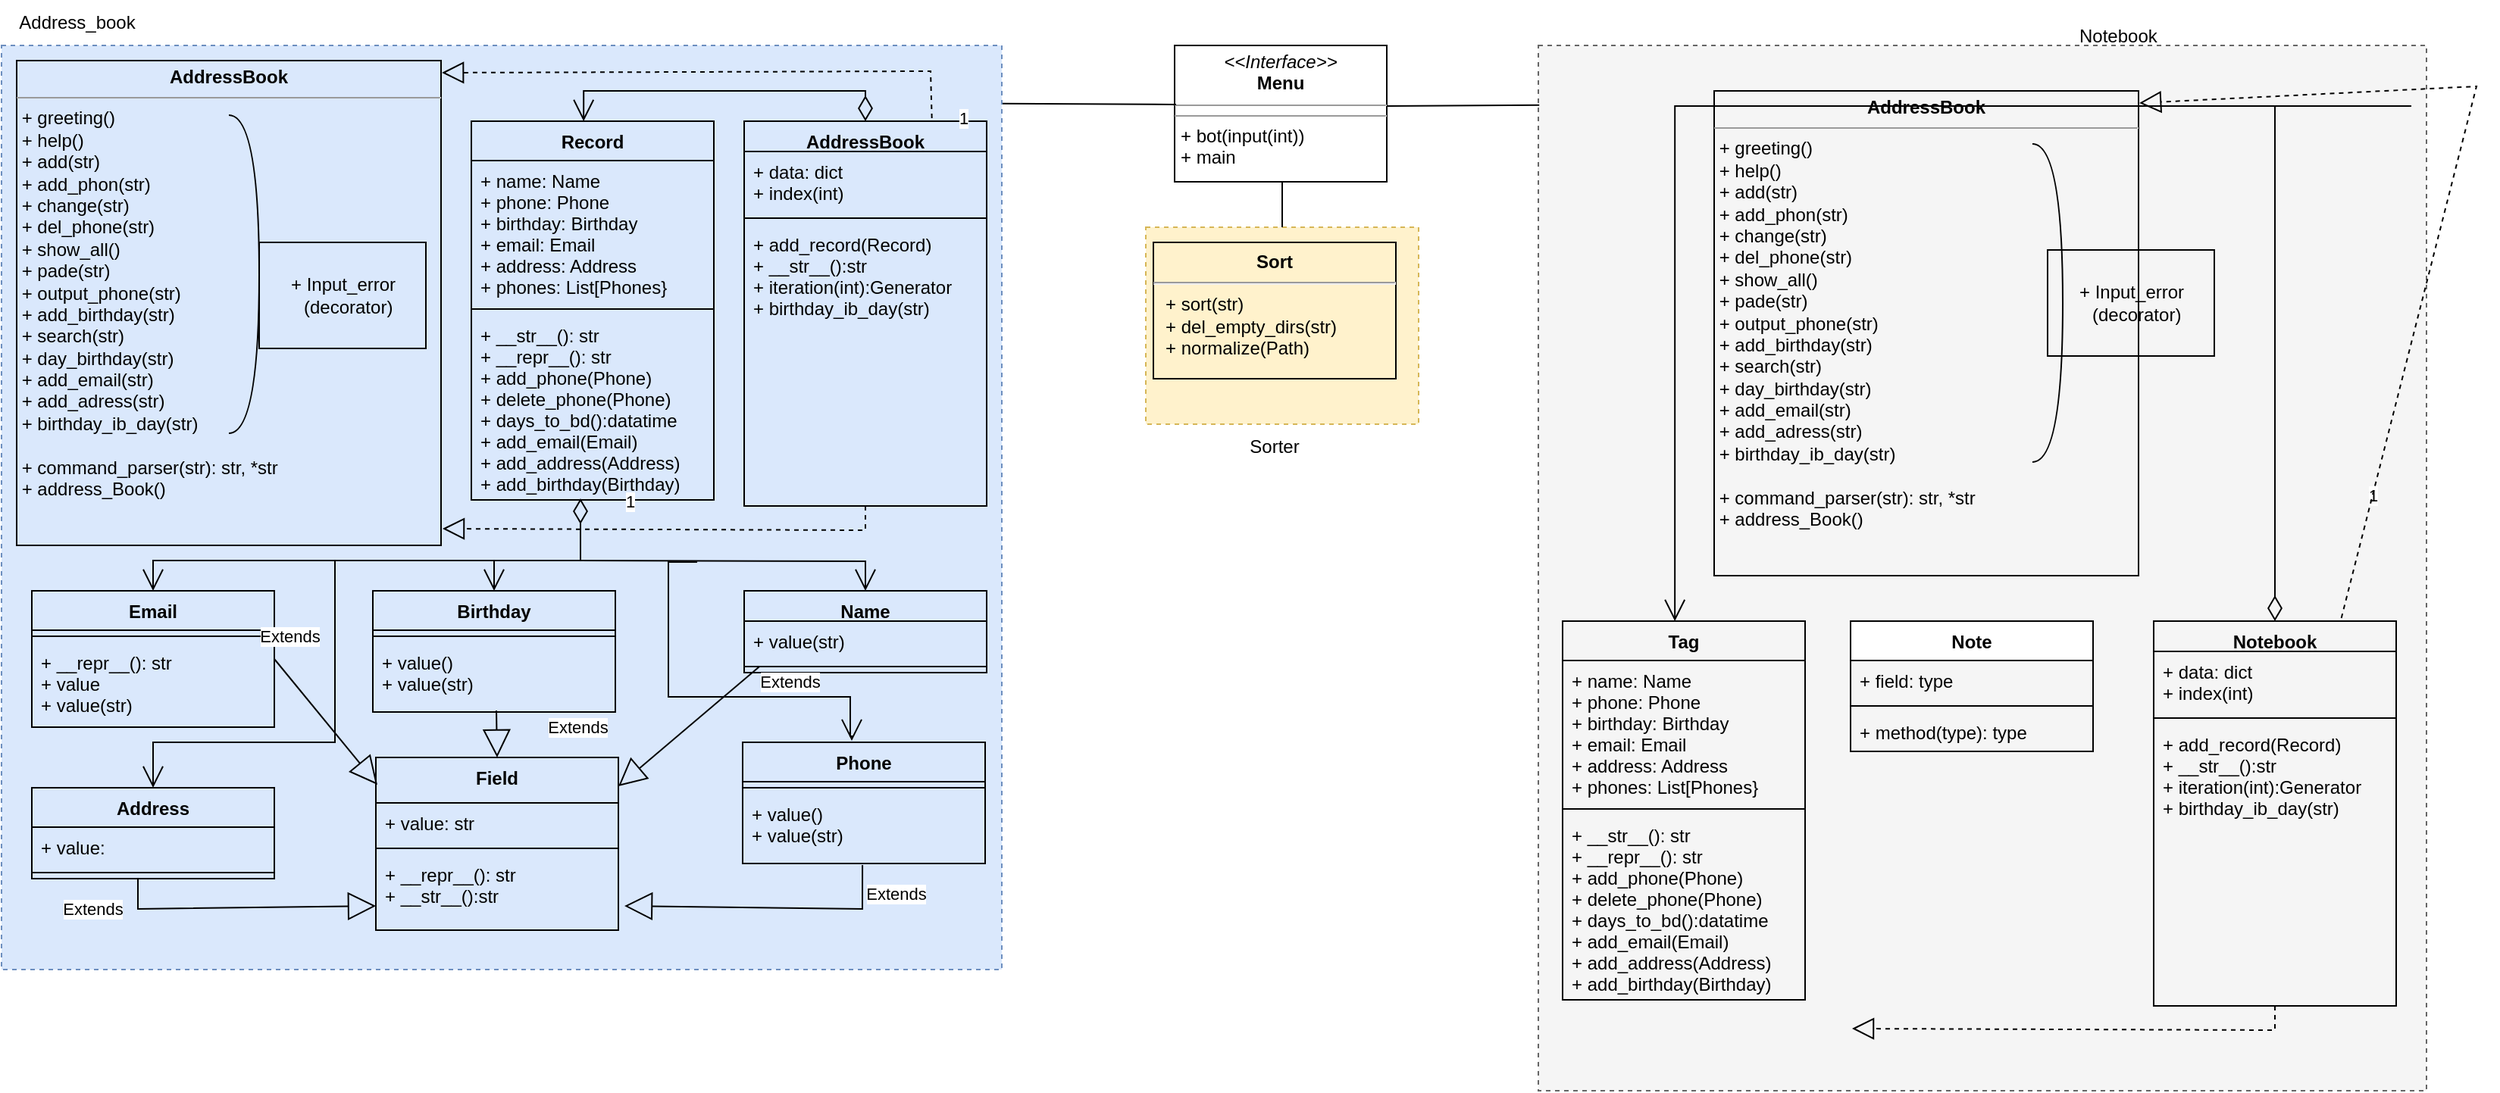<mxfile version="20.8.20" type="github">
  <diagram id="R2lEEEUBdFMjLlhIrx00" name="Page-1">
    <mxGraphModel dx="1303" dy="255" grid="1" gridSize="10" guides="1" tooltips="1" connect="1" arrows="1" fold="1" page="1" pageScale="1" pageWidth="850" pageHeight="1100" math="0" shadow="0" extFonts="Permanent Marker^https://fonts.googleapis.com/css?family=Permanent+Marker">
      <root>
        <mxCell id="0" />
        <mxCell id="1" parent="0" />
        <mxCell id="WKoIMvi9p1BWzZwJWIoY-1" value="&lt;p style=&quot;margin:0px;margin-top:4px;text-align:center;&quot;&gt;&lt;i&gt;&amp;lt;&amp;lt;Interface&amp;gt;&amp;gt;&lt;/i&gt;&lt;br&gt;&lt;b&gt;Menu&lt;/b&gt;&lt;br&gt;&lt;/p&gt;&lt;hr size=&quot;1&quot;&gt;&lt;hr size=&quot;1&quot;&gt;&lt;p style=&quot;margin:0px;margin-left:4px;&quot;&gt;+ bot(input(int))&lt;br&gt;+ main&lt;br&gt;&lt;/p&gt;" style="verticalAlign=top;align=left;overflow=fill;fontSize=12;fontFamily=Helvetica;html=1;" parent="1" vertex="1">
          <mxGeometry x="354" y="40" width="140" height="90" as="geometry" />
        </mxCell>
        <mxCell id="H_HPHrMYtquP8e00F-l--3" value="" style="html=1;dropTarget=0;dashed=1;fillColor=#fff2cc;strokeColor=#d6b656;" parent="1" vertex="1">
          <mxGeometry x="335" y="160" width="180" height="130" as="geometry" />
        </mxCell>
        <mxCell id="H_HPHrMYtquP8e00F-l--5" value="" style="html=1;dropTarget=0;dashed=1;fillColor=#f5f5f5;fontColor=#333333;strokeColor=#666666;" parent="1" vertex="1">
          <mxGeometry x="594" y="40" width="586" height="690" as="geometry" />
        </mxCell>
        <mxCell id="H_HPHrMYtquP8e00F-l--7" value="" style="endArrow=none;html=1;rounded=0;exitX=0.5;exitY=0;exitDx=0;exitDy=0;" parent="1" source="H_HPHrMYtquP8e00F-l--3" edge="1">
          <mxGeometry width="50" height="50" relative="1" as="geometry">
            <mxPoint x="375" y="180" as="sourcePoint" />
            <mxPoint x="425" y="130" as="targetPoint" />
          </mxGeometry>
        </mxCell>
        <mxCell id="H_HPHrMYtquP8e00F-l--8" value="" style="endArrow=none;html=1;rounded=0;entryX=0.007;entryY=0.433;entryDx=0;entryDy=0;entryPerimeter=0;exitX=0.999;exitY=0.063;exitDx=0;exitDy=0;exitPerimeter=0;" parent="1" target="WKoIMvi9p1BWzZwJWIoY-1" edge="1" source="H_HPHrMYtquP8e00F-l--10">
          <mxGeometry width="50" height="50" relative="1" as="geometry">
            <mxPoint x="100" y="80" as="sourcePoint" />
            <mxPoint x="320" y="110" as="targetPoint" />
          </mxGeometry>
        </mxCell>
        <mxCell id="H_HPHrMYtquP8e00F-l--10" value="" style="rounded=0;whiteSpace=wrap;html=1;dashed=1;fillColor=#dae8fc;strokeColor=#6c8ebf;" parent="1" vertex="1">
          <mxGeometry x="-420" y="40" width="660" height="610" as="geometry" />
        </mxCell>
        <mxCell id="H_HPHrMYtquP8e00F-l--11" value="Address_book" style="text;html=1;strokeColor=none;fillColor=none;align=center;verticalAlign=middle;whiteSpace=wrap;rounded=0;" parent="1" vertex="1">
          <mxGeometry x="-400" y="10" width="60" height="30" as="geometry" />
        </mxCell>
        <mxCell id="H_HPHrMYtquP8e00F-l--14" value="&lt;p style=&quot;margin:0px;margin-top:4px;text-align:center;&quot;&gt;&lt;b&gt;AddressBook&lt;/b&gt;&lt;br&gt;&lt;/p&gt;&lt;hr size=&quot;1&quot;&gt;&lt;div&gt;&amp;nbsp;+ greeting()&lt;/div&gt;&lt;div&gt;&amp;nbsp;+ help()&lt;/div&gt;&lt;div&gt;&amp;nbsp;+ add(str)&lt;/div&gt;&lt;div&gt;&amp;nbsp;+ add_phon(str)&lt;/div&gt;&lt;div&gt;&amp;nbsp;+ change(str)&lt;/div&gt;&lt;div&gt;&amp;nbsp;+ del_phone(str)&lt;/div&gt;&lt;div&gt;&amp;nbsp;+ show_all()&lt;/div&gt;&lt;div&gt;&amp;nbsp;+ pade(str)&lt;/div&gt;&lt;div&gt;&amp;nbsp;+ output_phone(str)&lt;/div&gt;&lt;div&gt;&amp;nbsp;+ add_birthday(str)&lt;/div&gt;&lt;div&gt;&amp;nbsp;+ search(str)&lt;/div&gt;&lt;div&gt;&amp;nbsp;+ day_birthday(str)&lt;/div&gt;&lt;div&gt;&amp;nbsp;+ add_email(str)&lt;/div&gt;&lt;div&gt;&amp;nbsp;+ add_adress(str)&lt;/div&gt;&lt;div&gt;&amp;nbsp;+ birthday_ib_day(str)&lt;/div&gt;&lt;div&gt;&lt;br&gt;&lt;/div&gt;&lt;div&gt;&amp;nbsp;+ command_parser(str): str, *str&lt;/div&gt;&lt;div&gt;&amp;nbsp;+ address_Book()&lt;br&gt;&lt;/div&gt;&lt;div&gt;&lt;br&gt;&lt;/div&gt;&lt;div&gt;&lt;br&gt;&lt;/div&gt;" style="verticalAlign=top;align=left;overflow=fill;fontSize=12;fontFamily=Helvetica;html=1;fillColor=none;" parent="1" vertex="1">
          <mxGeometry x="-410" y="50" width="280" height="320" as="geometry" />
        </mxCell>
        <mxCell id="H_HPHrMYtquP8e00F-l--15" value="&lt;div&gt;+ Input_error&lt;/div&gt;&lt;div&gt;&amp;nbsp; (decorator)&lt;/div&gt;" style="html=1;fillColor=none;" parent="1" vertex="1">
          <mxGeometry x="-250" y="170" width="110" height="70" as="geometry" />
        </mxCell>
        <mxCell id="H_HPHrMYtquP8e00F-l--17" value="" style="shape=requiredInterface;html=1;verticalLabelPosition=bottom;sketch=0;fillColor=none;" parent="1" vertex="1">
          <mxGeometry x="-270" y="86" width="20" height="210" as="geometry" />
        </mxCell>
        <mxCell id="H_HPHrMYtquP8e00F-l--18" value="Field" style="swimlane;fontStyle=1;align=center;verticalAlign=top;childLayout=stackLayout;horizontal=1;startSize=30;horizontalStack=0;resizeParent=1;resizeParentMax=0;resizeLast=0;collapsible=1;marginBottom=0;fillColor=none;" parent="1" vertex="1">
          <mxGeometry x="-173" y="510" width="160" height="114" as="geometry" />
        </mxCell>
        <mxCell id="H_HPHrMYtquP8e00F-l--19" value="+ value: str" style="text;strokeColor=none;fillColor=none;align=left;verticalAlign=top;spacingLeft=4;spacingRight=4;overflow=hidden;rotatable=0;points=[[0,0.5],[1,0.5]];portConstraint=eastwest;" parent="H_HPHrMYtquP8e00F-l--18" vertex="1">
          <mxGeometry y="30" width="160" height="26" as="geometry" />
        </mxCell>
        <mxCell id="H_HPHrMYtquP8e00F-l--20" value="" style="line;strokeWidth=1;fillColor=none;align=left;verticalAlign=middle;spacingTop=-1;spacingLeft=3;spacingRight=3;rotatable=0;labelPosition=right;points=[];portConstraint=eastwest;strokeColor=inherit;" parent="H_HPHrMYtquP8e00F-l--18" vertex="1">
          <mxGeometry y="56" width="160" height="8" as="geometry" />
        </mxCell>
        <mxCell id="PhKwyfngF-lpL9iXMEQt-24" value="Extends" style="endArrow=block;endSize=16;endFill=0;html=1;rounded=0;strokeWidth=1;entryX=0.5;entryY=0;entryDx=0;entryDy=0;" edge="1" parent="H_HPHrMYtquP8e00F-l--18" target="H_HPHrMYtquP8e00F-l--18">
          <mxGeometry x="-0.235" y="53" width="160" relative="1" as="geometry">
            <mxPoint x="79.5" y="-31" as="sourcePoint" />
            <mxPoint x="79.5" y="117" as="targetPoint" />
            <mxPoint as="offset" />
          </mxGeometry>
        </mxCell>
        <mxCell id="H_HPHrMYtquP8e00F-l--21" value="+ __repr__(): str&#xa;+ __str__():str&#xa;" style="text;strokeColor=none;fillColor=none;align=left;verticalAlign=top;spacingLeft=4;spacingRight=4;overflow=hidden;rotatable=0;points=[[0,0.5],[1,0.5]];portConstraint=eastwest;" parent="H_HPHrMYtquP8e00F-l--18" vertex="1">
          <mxGeometry y="64" width="160" height="50" as="geometry" />
        </mxCell>
        <mxCell id="PhKwyfngF-lpL9iXMEQt-18" style="edgeStyle=orthogonalEdgeStyle;rounded=0;orthogonalLoop=1;jettySize=auto;html=1;exitX=0.5;exitY=0;exitDx=0;exitDy=0;entryX=0.5;entryY=0;entryDx=0;entryDy=0;endSize=12;strokeWidth=1;endArrow=open;endFill=0;" edge="1" parent="1" target="H_HPHrMYtquP8e00F-l--22">
          <mxGeometry relative="1" as="geometry">
            <mxPoint x="-95" y="380" as="sourcePoint" />
          </mxGeometry>
        </mxCell>
        <mxCell id="H_HPHrMYtquP8e00F-l--22" value="Birthday" style="swimlane;fontStyle=1;align=center;verticalAlign=top;childLayout=stackLayout;horizontal=1;startSize=26;horizontalStack=0;resizeParent=1;resizeParentMax=0;resizeLast=0;collapsible=1;marginBottom=0;fillColor=none;" parent="1" vertex="1">
          <mxGeometry x="-175" y="400" width="160" height="80" as="geometry" />
        </mxCell>
        <mxCell id="H_HPHrMYtquP8e00F-l--24" value="" style="line;strokeWidth=1;fillColor=none;align=left;verticalAlign=middle;spacingTop=-1;spacingLeft=3;spacingRight=3;rotatable=0;labelPosition=right;points=[];portConstraint=eastwest;strokeColor=inherit;" parent="H_HPHrMYtquP8e00F-l--22" vertex="1">
          <mxGeometry y="26" width="160" height="8" as="geometry" />
        </mxCell>
        <mxCell id="H_HPHrMYtquP8e00F-l--25" value="+ value()&#xa;+ value(str)&#xa;" style="text;strokeColor=none;fillColor=none;align=left;verticalAlign=top;spacingLeft=4;spacingRight=4;overflow=hidden;rotatable=0;points=[[0,0.5],[1,0.5]];portConstraint=eastwest;" parent="H_HPHrMYtquP8e00F-l--22" vertex="1">
          <mxGeometry y="34" width="160" height="46" as="geometry" />
        </mxCell>
        <mxCell id="PhKwyfngF-lpL9iXMEQt-20" style="edgeStyle=orthogonalEdgeStyle;rounded=0;orthogonalLoop=1;jettySize=auto;html=1;exitX=0.5;exitY=0;exitDx=0;exitDy=0;strokeWidth=1;endArrow=open;endFill=0;endSize=12;entryX=0.5;entryY=0;entryDx=0;entryDy=0;" edge="1" parent="1" target="H_HPHrMYtquP8e00F-l--26">
          <mxGeometry relative="1" as="geometry">
            <mxPoint x="-200" y="380" as="sourcePoint" />
            <Array as="points">
              <mxPoint x="-200" y="500" />
              <mxPoint x="-320" y="500" />
            </Array>
          </mxGeometry>
        </mxCell>
        <mxCell id="H_HPHrMYtquP8e00F-l--26" value="Address" style="swimlane;fontStyle=1;align=center;verticalAlign=top;childLayout=stackLayout;horizontal=1;startSize=26;horizontalStack=0;resizeParent=1;resizeParentMax=0;resizeLast=0;collapsible=1;marginBottom=0;fillColor=none;" parent="1" vertex="1">
          <mxGeometry x="-400" y="530" width="160" height="60" as="geometry" />
        </mxCell>
        <mxCell id="H_HPHrMYtquP8e00F-l--27" value="+ value: " style="text;strokeColor=none;fillColor=none;align=left;verticalAlign=top;spacingLeft=4;spacingRight=4;overflow=hidden;rotatable=0;points=[[0,0.5],[1,0.5]];portConstraint=eastwest;" parent="H_HPHrMYtquP8e00F-l--26" vertex="1">
          <mxGeometry y="26" width="160" height="26" as="geometry" />
        </mxCell>
        <mxCell id="H_HPHrMYtquP8e00F-l--28" value="" style="line;strokeWidth=1;fillColor=none;align=left;verticalAlign=middle;spacingTop=-1;spacingLeft=3;spacingRight=3;rotatable=0;labelPosition=right;points=[];portConstraint=eastwest;strokeColor=inherit;" parent="H_HPHrMYtquP8e00F-l--26" vertex="1">
          <mxGeometry y="52" width="160" height="8" as="geometry" />
        </mxCell>
        <mxCell id="H_HPHrMYtquP8e00F-l--38" value="Email" style="swimlane;fontStyle=1;align=center;verticalAlign=top;childLayout=stackLayout;horizontal=1;startSize=26;horizontalStack=0;resizeParent=1;resizeParentMax=0;resizeLast=0;collapsible=1;marginBottom=0;fillColor=none;" parent="1" vertex="1">
          <mxGeometry x="-400" y="400" width="160" height="90" as="geometry" />
        </mxCell>
        <mxCell id="H_HPHrMYtquP8e00F-l--40" value="" style="line;strokeWidth=1;fillColor=none;align=left;verticalAlign=middle;spacingTop=-1;spacingLeft=3;spacingRight=3;rotatable=0;labelPosition=right;points=[];portConstraint=eastwest;strokeColor=inherit;" parent="H_HPHrMYtquP8e00F-l--38" vertex="1">
          <mxGeometry y="26" width="160" height="8" as="geometry" />
        </mxCell>
        <mxCell id="H_HPHrMYtquP8e00F-l--41" value="+ __repr__(): str&#xa;+ value&#xa;+ value(str)&#xa;" style="text;strokeColor=none;fillColor=none;align=left;verticalAlign=top;spacingLeft=4;spacingRight=4;overflow=hidden;rotatable=0;points=[[0,0.5],[1,0.5]];portConstraint=eastwest;" parent="H_HPHrMYtquP8e00F-l--38" vertex="1">
          <mxGeometry y="34" width="160" height="56" as="geometry" />
        </mxCell>
        <mxCell id="H_HPHrMYtquP8e00F-l--42" value="Name" style="swimlane;fontStyle=1;align=center;verticalAlign=top;childLayout=stackLayout;horizontal=1;startSize=20;horizontalStack=0;resizeParent=1;resizeParentMax=0;resizeLast=0;collapsible=1;marginBottom=0;fillColor=none;" parent="1" vertex="1">
          <mxGeometry x="70" y="400" width="160" height="54" as="geometry" />
        </mxCell>
        <mxCell id="H_HPHrMYtquP8e00F-l--43" value="+ value(str) " style="text;strokeColor=none;fillColor=none;align=left;verticalAlign=top;spacingLeft=4;spacingRight=4;overflow=hidden;rotatable=0;points=[[0,0.5],[1,0.5]];portConstraint=eastwest;" parent="H_HPHrMYtquP8e00F-l--42" vertex="1">
          <mxGeometry y="20" width="160" height="26" as="geometry" />
        </mxCell>
        <mxCell id="H_HPHrMYtquP8e00F-l--44" value="" style="line;strokeWidth=1;fillColor=none;align=left;verticalAlign=middle;spacingTop=-1;spacingLeft=3;spacingRight=3;rotatable=0;labelPosition=right;points=[];portConstraint=eastwest;strokeColor=inherit;" parent="H_HPHrMYtquP8e00F-l--42" vertex="1">
          <mxGeometry y="46" width="160" height="8" as="geometry" />
        </mxCell>
        <mxCell id="H_HPHrMYtquP8e00F-l--46" value="Phone" style="swimlane;fontStyle=1;align=center;verticalAlign=top;childLayout=stackLayout;horizontal=1;startSize=26;horizontalStack=0;resizeParent=1;resizeParentMax=0;resizeLast=0;collapsible=1;marginBottom=0;fillColor=none;" parent="1" vertex="1">
          <mxGeometry x="69" y="500" width="160" height="80" as="geometry" />
        </mxCell>
        <mxCell id="H_HPHrMYtquP8e00F-l--48" value="" style="line;strokeWidth=1;fillColor=none;align=left;verticalAlign=middle;spacingTop=-1;spacingLeft=3;spacingRight=3;rotatable=0;labelPosition=right;points=[];portConstraint=eastwest;strokeColor=inherit;" parent="H_HPHrMYtquP8e00F-l--46" vertex="1">
          <mxGeometry y="26" width="160" height="8" as="geometry" />
        </mxCell>
        <mxCell id="H_HPHrMYtquP8e00F-l--49" value="+ value()&#xa;+ value(str)&#xa;" style="text;strokeColor=none;fillColor=none;align=left;verticalAlign=top;spacingLeft=4;spacingRight=4;overflow=hidden;rotatable=0;points=[[0,0.5],[1,0.5]];portConstraint=eastwest;" parent="H_HPHrMYtquP8e00F-l--46" vertex="1">
          <mxGeometry y="34" width="160" height="46" as="geometry" />
        </mxCell>
        <mxCell id="H_HPHrMYtquP8e00F-l--50" value="Record" style="swimlane;fontStyle=1;align=center;verticalAlign=top;childLayout=stackLayout;horizontal=1;startSize=26;horizontalStack=0;resizeParent=1;resizeParentMax=0;resizeLast=0;collapsible=1;marginBottom=0;fillColor=none;" parent="1" vertex="1">
          <mxGeometry x="-110" y="90" width="160" height="250" as="geometry" />
        </mxCell>
        <mxCell id="H_HPHrMYtquP8e00F-l--51" value="+ name: Name&#xa;+ phone: Phone&#xa;+ birthday: Birthday&#xa;+ email: Email&#xa;+ address: Address&#xa;+ phones: List[Phones}&#xa; &#xa;&#xa;" style="text;strokeColor=none;fillColor=none;align=left;verticalAlign=top;spacingLeft=4;spacingRight=4;overflow=hidden;rotatable=0;points=[[0,0.5],[1,0.5]];portConstraint=eastwest;" parent="H_HPHrMYtquP8e00F-l--50" vertex="1">
          <mxGeometry y="26" width="160" height="94" as="geometry" />
        </mxCell>
        <mxCell id="H_HPHrMYtquP8e00F-l--52" value="" style="line;strokeWidth=1;fillColor=none;align=left;verticalAlign=middle;spacingTop=-1;spacingLeft=3;spacingRight=3;rotatable=0;labelPosition=right;points=[];portConstraint=eastwest;strokeColor=inherit;" parent="H_HPHrMYtquP8e00F-l--50" vertex="1">
          <mxGeometry y="120" width="160" height="8" as="geometry" />
        </mxCell>
        <mxCell id="H_HPHrMYtquP8e00F-l--53" value="+ __str__(): str&#xa;+ __repr__(): str&#xa;+ add_phone(Phone)&#xa;+ delete_phone(Phone)&#xa;+ days_to_bd():datatime&#xa;+ add_email(Email)&#xa;+ add_address(Address)&#xa;+ add_birthday(Birthday)&#xa;&#xa;&#xa;" style="text;strokeColor=none;fillColor=none;align=left;verticalAlign=top;spacingLeft=4;spacingRight=4;overflow=hidden;rotatable=0;points=[[0,0.5],[1,0.5]];portConstraint=eastwest;" parent="H_HPHrMYtquP8e00F-l--50" vertex="1">
          <mxGeometry y="128" width="160" height="122" as="geometry" />
        </mxCell>
        <mxCell id="H_HPHrMYtquP8e00F-l--54" value="AddressBook" style="swimlane;fontStyle=1;align=center;verticalAlign=top;childLayout=stackLayout;horizontal=1;startSize=20;horizontalStack=0;resizeParent=1;resizeParentMax=0;resizeLast=0;collapsible=1;marginBottom=0;fillColor=none;" parent="1" vertex="1">
          <mxGeometry x="70" y="90" width="160" height="254" as="geometry" />
        </mxCell>
        <mxCell id="H_HPHrMYtquP8e00F-l--55" value="+ data: dict&#xa;+ index(int)&#xa;" style="text;strokeColor=none;fillColor=none;align=left;verticalAlign=top;spacingLeft=4;spacingRight=4;overflow=hidden;rotatable=0;points=[[0,0.5],[1,0.5]];portConstraint=eastwest;" parent="H_HPHrMYtquP8e00F-l--54" vertex="1">
          <mxGeometry y="20" width="160" height="40" as="geometry" />
        </mxCell>
        <mxCell id="H_HPHrMYtquP8e00F-l--56" value="" style="line;strokeWidth=1;fillColor=none;align=left;verticalAlign=middle;spacingTop=-1;spacingLeft=3;spacingRight=3;rotatable=0;labelPosition=right;points=[];portConstraint=eastwest;strokeColor=inherit;" parent="H_HPHrMYtquP8e00F-l--54" vertex="1">
          <mxGeometry y="60" width="160" height="8" as="geometry" />
        </mxCell>
        <mxCell id="H_HPHrMYtquP8e00F-l--57" value="+ add_record(Record)&#xa;+ __str__():str&#xa;+ iteration(int):Generator&#xa;+ birthday_ib_day(str)&#xa;" style="text;strokeColor=none;fillColor=none;align=left;verticalAlign=top;spacingLeft=4;spacingRight=4;overflow=hidden;rotatable=0;points=[[0,0.5],[1,0.5]];portConstraint=eastwest;" parent="H_HPHrMYtquP8e00F-l--54" vertex="1">
          <mxGeometry y="68" width="160" height="186" as="geometry" />
        </mxCell>
        <mxCell id="PhKwyfngF-lpL9iXMEQt-29" value="" style="endArrow=block;dashed=1;endFill=0;endSize=12;html=1;rounded=0;strokeWidth=1;entryX=0.475;entryY=1.011;entryDx=0;entryDy=0;entryPerimeter=0;" edge="1" parent="H_HPHrMYtquP8e00F-l--54" source="H_HPHrMYtquP8e00F-l--57">
          <mxGeometry width="160" relative="1" as="geometry">
            <mxPoint x="-39" y="269" as="sourcePoint" />
            <mxPoint x="-199" y="269" as="targetPoint" />
            <Array as="points">
              <mxPoint x="80" y="270" />
            </Array>
          </mxGeometry>
        </mxCell>
        <mxCell id="PhKwyfngF-lpL9iXMEQt-12" value="1" style="endArrow=open;html=1;endSize=12;startArrow=diamondThin;startSize=14;startFill=0;edgeStyle=orthogonalEdgeStyle;align=left;verticalAlign=bottom;rounded=0;exitX=0.45;exitY=0.992;exitDx=0;exitDy=0;exitPerimeter=0;entryX=0.5;entryY=0;entryDx=0;entryDy=0;" edge="1" parent="1" source="H_HPHrMYtquP8e00F-l--53" target="H_HPHrMYtquP8e00F-l--38">
          <mxGeometry x="-0.936" y="28" relative="1" as="geometry">
            <mxPoint x="-80" y="380" as="sourcePoint" />
            <mxPoint x="-240" y="380" as="targetPoint" />
            <Array as="points">
              <mxPoint x="-38" y="380" />
              <mxPoint x="-320" y="380" />
            </Array>
            <mxPoint as="offset" />
          </mxGeometry>
        </mxCell>
        <mxCell id="PhKwyfngF-lpL9iXMEQt-13" value="1" style="endArrow=open;html=1;endSize=12;startArrow=diamondThin;startSize=14;startFill=0;edgeStyle=orthogonalEdgeStyle;align=left;verticalAlign=bottom;rounded=0;exitX=0.5;exitY=0;exitDx=0;exitDy=0;entryX=0.463;entryY=0;entryDx=0;entryDy=0;entryPerimeter=0;" edge="1" parent="1" source="H_HPHrMYtquP8e00F-l--54" target="H_HPHrMYtquP8e00F-l--50">
          <mxGeometry x="-0.842" y="-30" relative="1" as="geometry">
            <mxPoint x="150" y="60" as="sourcePoint" />
            <mxPoint x="-10" y="60" as="targetPoint" />
            <Array as="points">
              <mxPoint x="150" y="70" />
              <mxPoint x="-36" y="70" />
            </Array>
            <mxPoint x="30" y="25" as="offset" />
          </mxGeometry>
        </mxCell>
        <mxCell id="PhKwyfngF-lpL9iXMEQt-17" value="" style="endArrow=open;endFill=1;endSize=12;html=1;rounded=0;edgeStyle=orthogonalEdgeStyle;entryX=0.5;entryY=0;entryDx=0;entryDy=0;" edge="1" parent="1" target="H_HPHrMYtquP8e00F-l--42">
          <mxGeometry width="160" relative="1" as="geometry">
            <mxPoint x="-40" y="380" as="sourcePoint" />
            <mxPoint x="150" y="381" as="targetPoint" />
          </mxGeometry>
        </mxCell>
        <mxCell id="PhKwyfngF-lpL9iXMEQt-21" style="edgeStyle=orthogonalEdgeStyle;rounded=0;orthogonalLoop=1;jettySize=auto;html=1;exitX=0.5;exitY=0;exitDx=0;exitDy=0;strokeWidth=1;endArrow=open;endFill=0;endSize=12;entryX=0.45;entryY=-0.012;entryDx=0;entryDy=0;entryPerimeter=0;" edge="1" parent="1" target="H_HPHrMYtquP8e00F-l--46">
          <mxGeometry relative="1" as="geometry">
            <mxPoint x="159" y="496" as="targetPoint" />
            <mxPoint x="39" y="381" as="sourcePoint" />
            <Array as="points">
              <mxPoint x="20" y="381" />
              <mxPoint x="20" y="470" />
              <mxPoint x="140" y="470" />
              <mxPoint x="140" y="496" />
              <mxPoint x="141" y="496" />
            </Array>
          </mxGeometry>
        </mxCell>
        <mxCell id="PhKwyfngF-lpL9iXMEQt-25" value="Extends" style="endArrow=block;endSize=16;endFill=0;html=1;rounded=0;strokeWidth=1;exitX=0.063;exitY=0.5;exitDx=0;exitDy=0;exitPerimeter=0;" edge="1" parent="1" source="H_HPHrMYtquP8e00F-l--44">
          <mxGeometry x="-1" y="22" width="160" relative="1" as="geometry">
            <mxPoint x="80" y="460" as="sourcePoint" />
            <mxPoint x="-13" y="529" as="targetPoint" />
            <mxPoint x="6" y="-7" as="offset" />
          </mxGeometry>
        </mxCell>
        <mxCell id="PhKwyfngF-lpL9iXMEQt-26" value="Extends" style="endArrow=block;endSize=16;endFill=0;html=1;rounded=0;strokeWidth=1;entryX=1;entryY=0.167;entryDx=0;entryDy=0;exitX=1;exitY=0.5;exitDx=0;exitDy=0;entryPerimeter=0;" edge="1" parent="1" source="H_HPHrMYtquP8e00F-l--38">
          <mxGeometry x="-1" y="18" width="160" relative="1" as="geometry">
            <mxPoint x="-265" y="449" as="sourcePoint" />
            <mxPoint x="-172" y="528" as="targetPoint" />
            <mxPoint x="-4" y="-4" as="offset" />
          </mxGeometry>
        </mxCell>
        <mxCell id="PhKwyfngF-lpL9iXMEQt-27" value="Extends" style="endArrow=block;endSize=16;endFill=0;html=1;rounded=0;strokeWidth=1;entryX=0;entryY=0.68;entryDx=0;entryDy=0;entryPerimeter=0;" edge="1" parent="1" target="H_HPHrMYtquP8e00F-l--21">
          <mxGeometry x="-0.774" y="30" width="160" relative="1" as="geometry">
            <mxPoint x="-330" y="590" as="sourcePoint" />
            <mxPoint x="-178" y="607" as="targetPoint" />
            <Array as="points">
              <mxPoint x="-330" y="610" />
            </Array>
            <mxPoint x="-30" y="30" as="offset" />
          </mxGeometry>
        </mxCell>
        <mxCell id="PhKwyfngF-lpL9iXMEQt-28" value="Extends" style="endArrow=block;endSize=16;endFill=0;html=1;rounded=0;strokeWidth=1;entryX=0;entryY=0.68;entryDx=0;entryDy=0;entryPerimeter=0;exitX=0.494;exitY=1.022;exitDx=0;exitDy=0;exitPerimeter=0;" edge="1" parent="1" source="H_HPHrMYtquP8e00F-l--49">
          <mxGeometry x="-0.796" y="22" width="160" relative="1" as="geometry">
            <mxPoint x="148" y="590" as="sourcePoint" />
            <mxPoint x="-9" y="608" as="targetPoint" />
            <Array as="points">
              <mxPoint x="148" y="610" />
            </Array>
            <mxPoint as="offset" />
          </mxGeometry>
        </mxCell>
        <mxCell id="PhKwyfngF-lpL9iXMEQt-30" value="" style="endArrow=block;dashed=1;endFill=0;endSize=12;html=1;rounded=0;strokeWidth=1;entryX=1.002;entryY=0.025;entryDx=0;entryDy=0;entryPerimeter=0;exitX=0.774;exitY=-0.008;exitDx=0;exitDy=0;exitPerimeter=0;" edge="1" parent="1" source="H_HPHrMYtquP8e00F-l--54" target="H_HPHrMYtquP8e00F-l--14">
          <mxGeometry width="160" relative="1" as="geometry">
            <mxPoint x="193" y="73.0" as="sourcePoint" />
            <mxPoint x="-86" y="58.0" as="targetPoint" />
            <Array as="points">
              <mxPoint x="193" y="57.0" />
            </Array>
          </mxGeometry>
        </mxCell>
        <mxCell id="PhKwyfngF-lpL9iXMEQt-31" value="&lt;p style=&quot;margin:0px;margin-top:6px;text-align:center;&quot;&gt;&lt;b&gt;Sort&lt;/b&gt;&lt;/p&gt;&lt;hr&gt;&lt;p style=&quot;margin:0px;margin-left:8px;&quot;&gt;+ sort(str)&lt;br&gt;+ del_empty_dirs(str)&lt;/p&gt;&lt;p style=&quot;margin:0px;margin-left:8px;&quot;&gt;+ normalize(Path)&lt;br&gt;&lt;/p&gt;" style="align=left;overflow=fill;html=1;dropTarget=0;fillColor=#fff2cc;strokeColor=#000000;" vertex="1" parent="1">
          <mxGeometry x="340" y="170" width="160" height="90" as="geometry" />
        </mxCell>
        <mxCell id="PhKwyfngF-lpL9iXMEQt-33" value="Sorter" style="text;html=1;strokeColor=none;fillColor=none;align=center;verticalAlign=middle;whiteSpace=wrap;rounded=0;" vertex="1" parent="1">
          <mxGeometry x="390" y="290" width="60" height="30" as="geometry" />
        </mxCell>
        <mxCell id="PhKwyfngF-lpL9iXMEQt-75" value="&lt;p style=&quot;margin:0px;margin-top:4px;text-align:center;&quot;&gt;&lt;b&gt;AddressBook&lt;/b&gt;&lt;br&gt;&lt;/p&gt;&lt;hr size=&quot;1&quot;&gt;&lt;div&gt;&amp;nbsp;+ greeting()&lt;/div&gt;&lt;div&gt;&amp;nbsp;+ help()&lt;/div&gt;&lt;div&gt;&amp;nbsp;+ add(str)&lt;/div&gt;&lt;div&gt;&amp;nbsp;+ add_phon(str)&lt;/div&gt;&lt;div&gt;&amp;nbsp;+ change(str)&lt;/div&gt;&lt;div&gt;&amp;nbsp;+ del_phone(str)&lt;/div&gt;&lt;div&gt;&amp;nbsp;+ show_all()&lt;/div&gt;&lt;div&gt;&amp;nbsp;+ pade(str)&lt;/div&gt;&lt;div&gt;&amp;nbsp;+ output_phone(str)&lt;/div&gt;&lt;div&gt;&amp;nbsp;+ add_birthday(str)&lt;/div&gt;&lt;div&gt;&amp;nbsp;+ search(str)&lt;/div&gt;&lt;div&gt;&amp;nbsp;+ day_birthday(str)&lt;/div&gt;&lt;div&gt;&amp;nbsp;+ add_email(str)&lt;/div&gt;&lt;div&gt;&amp;nbsp;+ add_adress(str)&lt;/div&gt;&lt;div&gt;&amp;nbsp;+ birthday_ib_day(str)&lt;/div&gt;&lt;div&gt;&lt;br&gt;&lt;/div&gt;&lt;div&gt;&amp;nbsp;+ command_parser(str): str, *str&lt;/div&gt;&lt;div&gt;&amp;nbsp;+ address_Book()&lt;br&gt;&lt;/div&gt;&lt;div&gt;&lt;br&gt;&lt;/div&gt;&lt;div&gt;&lt;br&gt;&lt;/div&gt;" style="verticalAlign=top;align=left;overflow=fill;fontSize=12;fontFamily=Helvetica;html=1;fillColor=none;" vertex="1" parent="1">
          <mxGeometry x="710" y="70" width="280" height="320" as="geometry" />
        </mxCell>
        <mxCell id="PhKwyfngF-lpL9iXMEQt-76" value="&lt;div&gt;+ Input_error&lt;/div&gt;&lt;div&gt;&amp;nbsp; (decorator)&lt;/div&gt;" style="html=1;fillColor=none;" vertex="1" parent="1">
          <mxGeometry x="930" y="175" width="110" height="70" as="geometry" />
        </mxCell>
        <mxCell id="PhKwyfngF-lpL9iXMEQt-77" value="" style="shape=requiredInterface;html=1;verticalLabelPosition=bottom;sketch=0;fillColor=none;" vertex="1" parent="1">
          <mxGeometry x="920" y="105" width="20" height="210" as="geometry" />
        </mxCell>
        <mxCell id="PhKwyfngF-lpL9iXMEQt-98" value="Tag" style="swimlane;fontStyle=1;align=center;verticalAlign=top;childLayout=stackLayout;horizontal=1;startSize=26;horizontalStack=0;resizeParent=1;resizeParentMax=0;resizeLast=0;collapsible=1;marginBottom=0;fillColor=none;" vertex="1" parent="1">
          <mxGeometry x="610" y="420" width="160" height="250" as="geometry">
            <mxRectangle x="610" y="420" width="60" height="30" as="alternateBounds" />
          </mxGeometry>
        </mxCell>
        <mxCell id="PhKwyfngF-lpL9iXMEQt-99" value="+ name: Name&#xa;+ phone: Phone&#xa;+ birthday: Birthday&#xa;+ email: Email&#xa;+ address: Address&#xa;+ phones: List[Phones}&#xa; &#xa;&#xa;" style="text;strokeColor=none;fillColor=none;align=left;verticalAlign=top;spacingLeft=4;spacingRight=4;overflow=hidden;rotatable=0;points=[[0,0.5],[1,0.5]];portConstraint=eastwest;" vertex="1" parent="PhKwyfngF-lpL9iXMEQt-98">
          <mxGeometry y="26" width="160" height="94" as="geometry" />
        </mxCell>
        <mxCell id="PhKwyfngF-lpL9iXMEQt-100" value="" style="line;strokeWidth=1;fillColor=none;align=left;verticalAlign=middle;spacingTop=-1;spacingLeft=3;spacingRight=3;rotatable=0;labelPosition=right;points=[];portConstraint=eastwest;strokeColor=inherit;" vertex="1" parent="PhKwyfngF-lpL9iXMEQt-98">
          <mxGeometry y="120" width="160" height="8" as="geometry" />
        </mxCell>
        <mxCell id="PhKwyfngF-lpL9iXMEQt-101" value="+ __str__(): str&#xa;+ __repr__(): str&#xa;+ add_phone(Phone)&#xa;+ delete_phone(Phone)&#xa;+ days_to_bd():datatime&#xa;+ add_email(Email)&#xa;+ add_address(Address)&#xa;+ add_birthday(Birthday)&#xa;&#xa;&#xa;" style="text;strokeColor=none;fillColor=none;align=left;verticalAlign=top;spacingLeft=4;spacingRight=4;overflow=hidden;rotatable=0;points=[[0,0.5],[1,0.5]];portConstraint=eastwest;" vertex="1" parent="PhKwyfngF-lpL9iXMEQt-98">
          <mxGeometry y="128" width="160" height="122" as="geometry" />
        </mxCell>
        <mxCell id="PhKwyfngF-lpL9iXMEQt-102" value="Notebook" style="swimlane;fontStyle=1;align=center;verticalAlign=top;childLayout=stackLayout;horizontal=1;startSize=20;horizontalStack=0;resizeParent=1;resizeParentMax=0;resizeLast=0;collapsible=1;marginBottom=0;fillColor=none;" vertex="1" parent="1">
          <mxGeometry x="1000" y="420" width="160" height="254" as="geometry" />
        </mxCell>
        <mxCell id="PhKwyfngF-lpL9iXMEQt-103" value="+ data: dict&#xa;+ index(int)&#xa;" style="text;strokeColor=none;fillColor=none;align=left;verticalAlign=top;spacingLeft=4;spacingRight=4;overflow=hidden;rotatable=0;points=[[0,0.5],[1,0.5]];portConstraint=eastwest;" vertex="1" parent="PhKwyfngF-lpL9iXMEQt-102">
          <mxGeometry y="20" width="160" height="40" as="geometry" />
        </mxCell>
        <mxCell id="PhKwyfngF-lpL9iXMEQt-104" value="" style="line;strokeWidth=1;fillColor=none;align=left;verticalAlign=middle;spacingTop=-1;spacingLeft=3;spacingRight=3;rotatable=0;labelPosition=right;points=[];portConstraint=eastwest;strokeColor=inherit;" vertex="1" parent="PhKwyfngF-lpL9iXMEQt-102">
          <mxGeometry y="60" width="160" height="8" as="geometry" />
        </mxCell>
        <mxCell id="PhKwyfngF-lpL9iXMEQt-105" value="+ add_record(Record)&#xa;+ __str__():str&#xa;+ iteration(int):Generator&#xa;+ birthday_ib_day(str)&#xa;" style="text;strokeColor=none;fillColor=none;align=left;verticalAlign=top;spacingLeft=4;spacingRight=4;overflow=hidden;rotatable=0;points=[[0,0.5],[1,0.5]];portConstraint=eastwest;" vertex="1" parent="PhKwyfngF-lpL9iXMEQt-102">
          <mxGeometry y="68" width="160" height="186" as="geometry" />
        </mxCell>
        <mxCell id="PhKwyfngF-lpL9iXMEQt-106" value="" style="endArrow=block;dashed=1;endFill=0;endSize=12;html=1;rounded=0;strokeWidth=1;entryX=0.475;entryY=1.011;entryDx=0;entryDy=0;entryPerimeter=0;" edge="1" parent="PhKwyfngF-lpL9iXMEQt-102" source="PhKwyfngF-lpL9iXMEQt-105">
          <mxGeometry width="160" relative="1" as="geometry">
            <mxPoint x="-39" y="269" as="sourcePoint" />
            <mxPoint x="-199" y="269" as="targetPoint" />
            <Array as="points">
              <mxPoint x="80" y="270" />
            </Array>
          </mxGeometry>
        </mxCell>
        <mxCell id="PhKwyfngF-lpL9iXMEQt-108" value="1" style="endArrow=open;html=1;endSize=12;startArrow=diamondThin;startSize=14;startFill=0;edgeStyle=orthogonalEdgeStyle;align=left;verticalAlign=bottom;rounded=0;exitX=0.5;exitY=0;exitDx=0;exitDy=0;entryX=0.463;entryY=0;entryDx=0;entryDy=0;entryPerimeter=0;" edge="1" parent="1" source="PhKwyfngF-lpL9iXMEQt-102" target="PhKwyfngF-lpL9iXMEQt-98">
          <mxGeometry x="-0.842" y="-30" relative="1" as="geometry">
            <mxPoint x="1170" y="70" as="sourcePoint" />
            <mxPoint x="1010" y="70" as="targetPoint" />
            <Array as="points">
              <mxPoint x="1170" y="80" />
              <mxPoint x="984" y="80" />
            </Array>
            <mxPoint x="30" y="25" as="offset" />
          </mxGeometry>
        </mxCell>
        <mxCell id="PhKwyfngF-lpL9iXMEQt-115" value="" style="endArrow=block;dashed=1;endFill=0;endSize=12;html=1;rounded=0;strokeWidth=1;entryX=1.002;entryY=0.025;entryDx=0;entryDy=0;entryPerimeter=0;exitX=0.774;exitY=-0.008;exitDx=0;exitDy=0;exitPerimeter=0;" edge="1" parent="1" source="PhKwyfngF-lpL9iXMEQt-102" target="PhKwyfngF-lpL9iXMEQt-75">
          <mxGeometry width="160" relative="1" as="geometry">
            <mxPoint x="1213" y="83.0" as="sourcePoint" />
            <mxPoint x="934" y="68.0" as="targetPoint" />
            <Array as="points">
              <mxPoint x="1213" y="67.0" />
            </Array>
          </mxGeometry>
        </mxCell>
        <mxCell id="PhKwyfngF-lpL9iXMEQt-121" value="Notebook" style="text;whiteSpace=wrap;html=1;" vertex="1" parent="1">
          <mxGeometry x="949" y="20" width="80" height="40" as="geometry" />
        </mxCell>
        <mxCell id="PhKwyfngF-lpL9iXMEQt-122" value="Note" style="swimlane;fontStyle=1;align=center;verticalAlign=top;childLayout=stackLayout;horizontal=1;startSize=26;horizontalStack=0;resizeParent=1;resizeParentMax=0;resizeLast=0;collapsible=1;marginBottom=0;strokeColor=#000000;" vertex="1" parent="1">
          <mxGeometry x="800" y="420" width="160" height="86" as="geometry" />
        </mxCell>
        <mxCell id="PhKwyfngF-lpL9iXMEQt-123" value="+ field: type" style="text;strokeColor=none;fillColor=none;align=left;verticalAlign=top;spacingLeft=4;spacingRight=4;overflow=hidden;rotatable=0;points=[[0,0.5],[1,0.5]];portConstraint=eastwest;" vertex="1" parent="PhKwyfngF-lpL9iXMEQt-122">
          <mxGeometry y="26" width="160" height="26" as="geometry" />
        </mxCell>
        <mxCell id="PhKwyfngF-lpL9iXMEQt-124" value="" style="line;strokeWidth=1;fillColor=none;align=left;verticalAlign=middle;spacingTop=-1;spacingLeft=3;spacingRight=3;rotatable=0;labelPosition=right;points=[];portConstraint=eastwest;strokeColor=inherit;" vertex="1" parent="PhKwyfngF-lpL9iXMEQt-122">
          <mxGeometry y="52" width="160" height="8" as="geometry" />
        </mxCell>
        <mxCell id="PhKwyfngF-lpL9iXMEQt-125" value="+ method(type): type" style="text;strokeColor=none;fillColor=none;align=left;verticalAlign=top;spacingLeft=4;spacingRight=4;overflow=hidden;rotatable=0;points=[[0,0.5],[1,0.5]];portConstraint=eastwest;" vertex="1" parent="PhKwyfngF-lpL9iXMEQt-122">
          <mxGeometry y="60" width="160" height="26" as="geometry" />
        </mxCell>
        <mxCell id="PhKwyfngF-lpL9iXMEQt-126" value="" style="endArrow=none;html=1;rounded=0;exitX=0.999;exitY=0.063;exitDx=0;exitDy=0;exitPerimeter=0;entryX=0.001;entryY=0.057;entryDx=0;entryDy=0;entryPerimeter=0;" edge="1" parent="1" target="H_HPHrMYtquP8e00F-l--5">
          <mxGeometry width="50" height="50" relative="1" as="geometry">
            <mxPoint x="494" y="80" as="sourcePoint" />
            <mxPoint x="590" y="80" as="targetPoint" />
          </mxGeometry>
        </mxCell>
      </root>
    </mxGraphModel>
  </diagram>
</mxfile>
